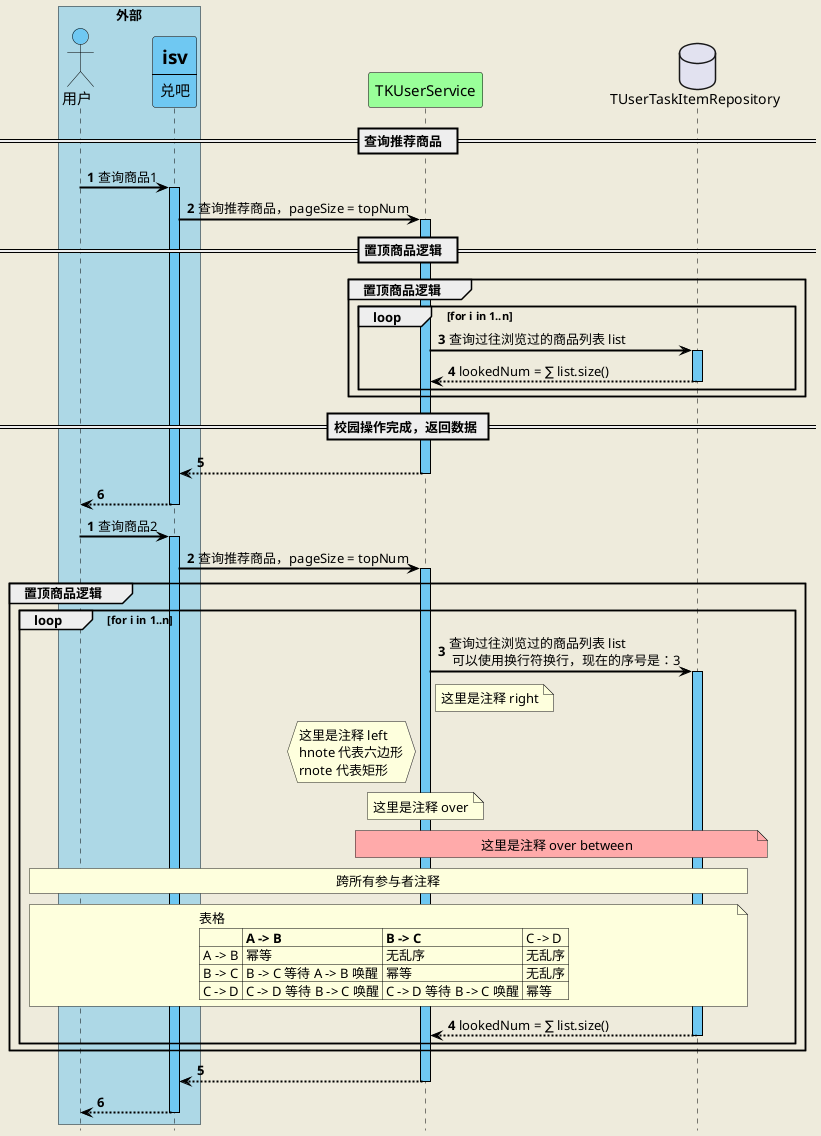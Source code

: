 @startuml
'https://plantuml.com/sequence-diagram
hide footbox
skinparam backgroundColor #EEEBDC


'隐藏孤立的参与者
hide unlinked

'文字对齐，向左对齐
skinparam sequenceMessageAlign left

'箭头粗度
skinparam sequenceArrowThickness 2

'响应信息文字显示在箭头下面
'skinparam responseMessageBelowArrow true

autoActivate on
autonumber

skinparam sequence {
ArrowColor black
ActorBorderColor black
LifeLineBorderColor black
LifeLineBackgroundColor #6FC8F2

'参与者边框颜色
ParticipantBorderColor black

'参与者背景颜色
ParticipantBackgroundColor #6FC8F2

'数据库背景颜色
DatabaseBackgroundColor black

'文字压缩格式，impact 代表文字是压缩显示的
'ParticipantFontName Impact

'参与者名称字体大小
ParticipantFontSize 15

'参与者名称字体颜色
ParticipantFontColor black

'actor 的背景颜色
ActorBackgroundColor #6FC8F2

'actor 的字体颜色
ActorFontColor black

'actor 的字体大小
ActorFontSize 15

'actor 的字体
ActorFontName Aapex
}

box "外部" #LightBlue
actor 用户 as user

participant out [
    =isv
    ----
    兑吧
]

end box

'指定了参与者的背景颜色
participant TKUserService as TKUserService order 10 #99FF99

'order 是指定显示顺序，从左到右，数字越小越靠前
participant 阿里妈妈 as Alimama order 10

database TUserTaskItemRepository as TUserTaskItemRepository order 10


== 查询推荐商品  ==

user -> out : 查询商品1

out -> TKUserService : 查询推荐商品，pageSize = topNum

== 置顶商品逻辑  ==

group 置顶商品逻辑
    loop for i in 1..n
        TKUserService -> TUserTaskItemRepository : 查询过往浏览过的商品列表 list
        return lookedNum = ∑ list.size()
    end loop
end group

== 校园操作完成，返回数据 ==

return
return




'可以使用 newpage 将两个流程分成两张图
'newpage

'----------------------------------------------------------------------------------------------------------------------'


'可以重新指定流程序号
autonumber 1
user -> out : 查询商品2

out -> TKUserService : 查询推荐商品，pageSize = topNum
group 置顶商品逻辑
    loop for i in 1..n
        '文字可以换行
        TKUserService -> TUserTaskItemRepository : 查询过往浏览过的商品列表 list \n 可以使用换行符换行，现在的序号是：%autonumber%

        note right of TKUserService
            这里是注释 right
        end note

        hnote left of TKUserService
            这里是注释 left
            hnote 代表六边形
            rnote 代表矩形
        end note

        note over of TKUserService
            这里是注释 over
        end note

        note over TKUserService,TUserTaskItemRepository #FFAAAA
            这里是注释 over between
        end note

        rnote across
            跨所有参与者注释
        end note

        note across
        表格
        |= |= A -> B |= B -> C | C -> D |
        | A -> B | 幂等 | 无乱序 | 无乱序 |
        | B -> C | B -> C 等待 A -> B 唤醒 | 幂等 | 无乱序 |
        | C -> D | C -> D 等待 B -> C 唤醒 | C -> D 等待 B -> C 唤醒 | 幂等 |
        end note

        return lookedNum = ∑ list.size()
    end loop
end group

return
return

@enduml